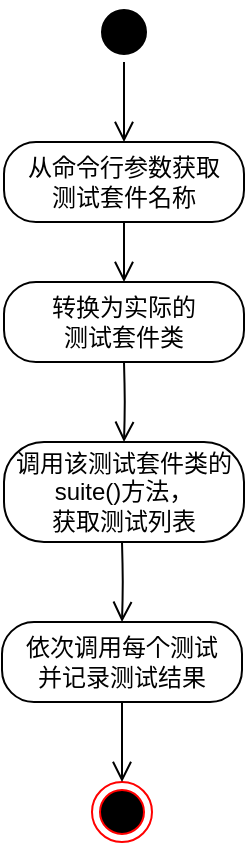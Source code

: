 <mxfile version="10.6.6" type="github"><diagram id="OHgAA4ZgMFPvwqiX71T0" name="Page-1"><mxGraphModel dx="797" dy="447" grid="1" gridSize="10" guides="1" tooltips="1" connect="1" arrows="1" fold="1" page="1" pageScale="1" pageWidth="850" pageHeight="1100" math="0" shadow="0"><root><mxCell id="0"/><mxCell id="1" parent="0"/><mxCell id="t08AglkFLZ4zRsVI2LWJ-1" value="" style="ellipse;html=1;shape=startState;fillColor=#000000;strokeColor=#000000;" vertex="1" parent="1"><mxGeometry x="365" y="130" width="30" height="30" as="geometry"/></mxCell><mxCell id="t08AglkFLZ4zRsVI2LWJ-2" value="" style="edgeStyle=orthogonalEdgeStyle;html=1;verticalAlign=bottom;endArrow=open;endSize=8;strokeColor=#000000;entryX=0.5;entryY=0;entryDx=0;entryDy=0;" edge="1" source="t08AglkFLZ4zRsVI2LWJ-1" parent="1" target="t08AglkFLZ4zRsVI2LWJ-3"><mxGeometry relative="1" as="geometry"><mxPoint x="35" y="110" as="targetPoint"/><Array as="points"><mxPoint x="380" y="160"/><mxPoint x="380" y="160"/></Array></mxGeometry></mxCell><mxCell id="t08AglkFLZ4zRsVI2LWJ-3" value="从命令行参数获取&lt;br&gt;测试套件名称&lt;br&gt;" style="rounded=1;whiteSpace=wrap;html=1;arcSize=40;fontColor=#000000;fillColor=#FFFFFF;strokeColor=#000000;" vertex="1" parent="1"><mxGeometry x="320" y="200" width="120" height="40" as="geometry"/></mxCell><mxCell id="t08AglkFLZ4zRsVI2LWJ-4" value="" style="edgeStyle=orthogonalEdgeStyle;html=1;verticalAlign=bottom;endArrow=open;endSize=8;strokeColor=#000000;entryX=0.5;entryY=0;entryDx=0;entryDy=0;" edge="1" source="t08AglkFLZ4zRsVI2LWJ-3" parent="1" target="t08AglkFLZ4zRsVI2LWJ-5"><mxGeometry relative="1" as="geometry"><mxPoint x="380" y="280" as="targetPoint"/></mxGeometry></mxCell><mxCell id="t08AglkFLZ4zRsVI2LWJ-5" value="转换为实际的&lt;br&gt;测试套件类&lt;br&gt;" style="rounded=1;whiteSpace=wrap;html=1;arcSize=40;fontColor=#000000;fillColor=#FFFFFF;strokeColor=#000000;" vertex="1" parent="1"><mxGeometry x="320" y="270" width="120" height="40" as="geometry"/></mxCell><mxCell id="t08AglkFLZ4zRsVI2LWJ-6" value="调用该测试套件类的&lt;br&gt;suite()方法，&lt;br&gt;获取测试列表&lt;br&gt;" style="rounded=1;whiteSpace=wrap;html=1;arcSize=40;fontColor=#000000;fillColor=#FFFFFF;strokeColor=#000000;" vertex="1" parent="1"><mxGeometry x="320" y="350" width="120" height="50" as="geometry"/></mxCell><mxCell id="t08AglkFLZ4zRsVI2LWJ-7" value="" style="edgeStyle=orthogonalEdgeStyle;html=1;verticalAlign=bottom;endArrow=open;endSize=8;strokeColor=#000000;entryX=0.5;entryY=0;entryDx=0;entryDy=0;" edge="1" parent="1" target="t08AglkFLZ4zRsVI2LWJ-6"><mxGeometry relative="1" as="geometry"><mxPoint x="390" y="280" as="targetPoint"/><mxPoint x="380" y="310" as="sourcePoint"/></mxGeometry></mxCell><mxCell id="t08AglkFLZ4zRsVI2LWJ-8" value="依次调用每个测试&lt;br&gt;并记录测试结果&lt;br&gt;" style="rounded=1;whiteSpace=wrap;html=1;arcSize=40;fontColor=#000000;fillColor=#FFFFFF;strokeColor=#000000;" vertex="1" parent="1"><mxGeometry x="319" y="440" width="120" height="40" as="geometry"/></mxCell><mxCell id="t08AglkFLZ4zRsVI2LWJ-9" value="" style="ellipse;html=1;shape=endState;fillColor=#000000;strokeColor=#ff0000;" vertex="1" parent="1"><mxGeometry x="364" y="520" width="30" height="30" as="geometry"/></mxCell><mxCell id="t08AglkFLZ4zRsVI2LWJ-10" value="" style="edgeStyle=orthogonalEdgeStyle;html=1;verticalAlign=bottom;endArrow=open;endSize=8;strokeColor=#000000;" edge="1" parent="1" target="t08AglkFLZ4zRsVI2LWJ-8"><mxGeometry relative="1" as="geometry"><mxPoint x="390" y="360" as="targetPoint"/><mxPoint x="379" y="400" as="sourcePoint"/></mxGeometry></mxCell><mxCell id="t08AglkFLZ4zRsVI2LWJ-11" value="" style="edgeStyle=orthogonalEdgeStyle;html=1;verticalAlign=bottom;endArrow=open;endSize=8;strokeColor=#000000;exitX=0.5;exitY=1;exitDx=0;exitDy=0;" edge="1" parent="1" source="t08AglkFLZ4zRsVI2LWJ-8" target="t08AglkFLZ4zRsVI2LWJ-9"><mxGeometry relative="1" as="geometry"><mxPoint x="400" y="370" as="targetPoint"/><mxPoint x="385" y="480" as="sourcePoint"/></mxGeometry></mxCell></root></mxGraphModel></diagram></mxfile>
